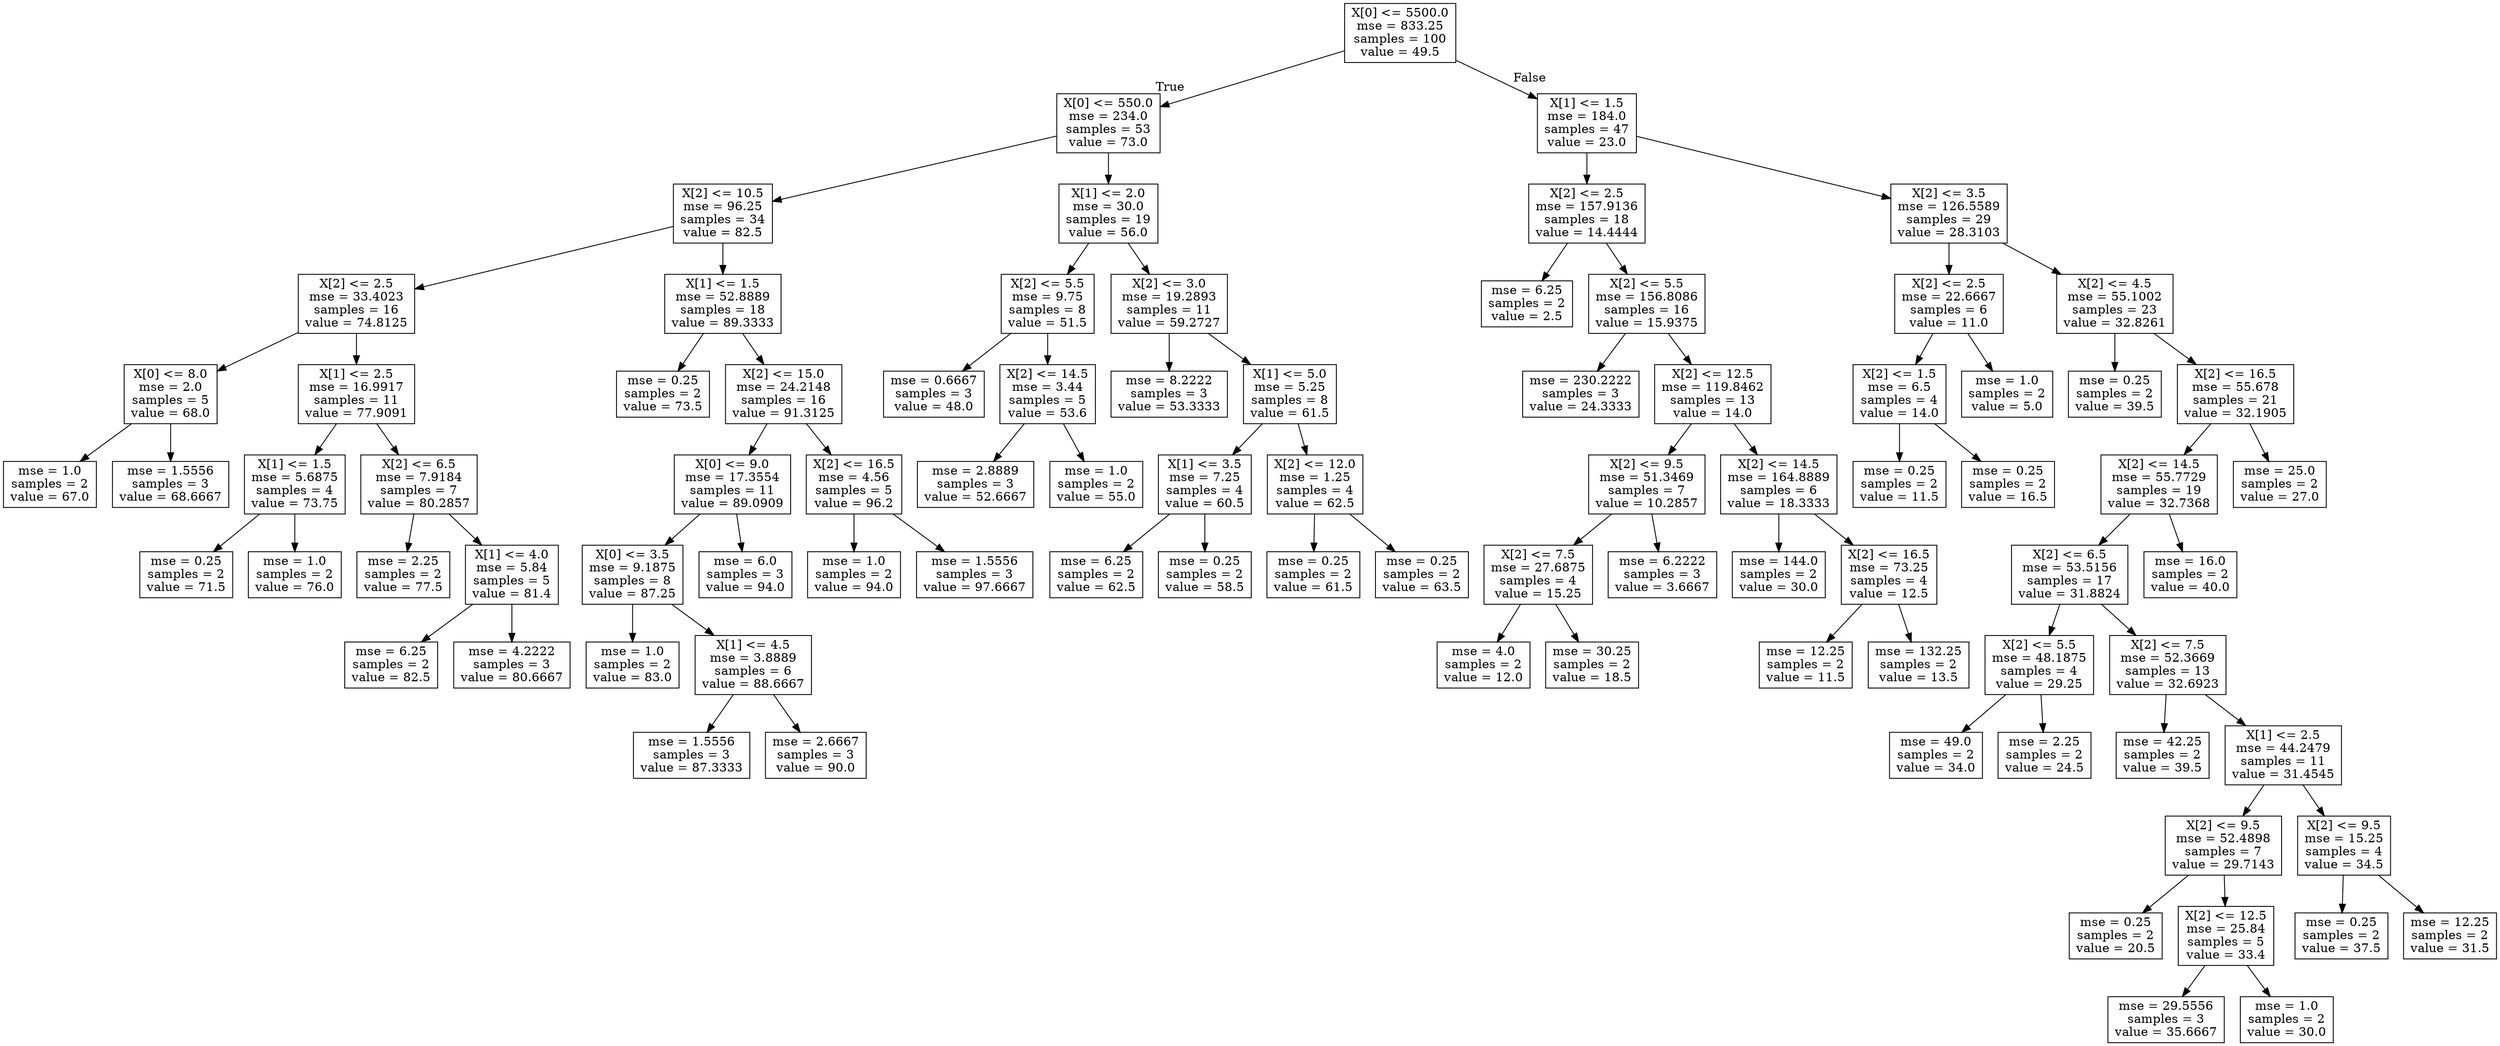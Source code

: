 digraph Tree {
node [shape=box] ;
0 [label="X[0] <= 5500.0\nmse = 833.25\nsamples = 100\nvalue = 49.5"] ;
1 [label="X[0] <= 550.0\nmse = 234.0\nsamples = 53\nvalue = 73.0"] ;
0 -> 1 [labeldistance=2.5, labelangle=45, headlabel="True"] ;
2 [label="X[2] <= 10.5\nmse = 96.25\nsamples = 34\nvalue = 82.5"] ;
1 -> 2 ;
3 [label="X[2] <= 2.5\nmse = 33.4023\nsamples = 16\nvalue = 74.8125"] ;
2 -> 3 ;
4 [label="X[0] <= 8.0\nmse = 2.0\nsamples = 5\nvalue = 68.0"] ;
3 -> 4 ;
5 [label="mse = 1.0\nsamples = 2\nvalue = 67.0"] ;
4 -> 5 ;
6 [label="mse = 1.5556\nsamples = 3\nvalue = 68.6667"] ;
4 -> 6 ;
7 [label="X[1] <= 2.5\nmse = 16.9917\nsamples = 11\nvalue = 77.9091"] ;
3 -> 7 ;
8 [label="X[1] <= 1.5\nmse = 5.6875\nsamples = 4\nvalue = 73.75"] ;
7 -> 8 ;
9 [label="mse = 0.25\nsamples = 2\nvalue = 71.5"] ;
8 -> 9 ;
10 [label="mse = 1.0\nsamples = 2\nvalue = 76.0"] ;
8 -> 10 ;
11 [label="X[2] <= 6.5\nmse = 7.9184\nsamples = 7\nvalue = 80.2857"] ;
7 -> 11 ;
12 [label="mse = 2.25\nsamples = 2\nvalue = 77.5"] ;
11 -> 12 ;
13 [label="X[1] <= 4.0\nmse = 5.84\nsamples = 5\nvalue = 81.4"] ;
11 -> 13 ;
14 [label="mse = 6.25\nsamples = 2\nvalue = 82.5"] ;
13 -> 14 ;
15 [label="mse = 4.2222\nsamples = 3\nvalue = 80.6667"] ;
13 -> 15 ;
16 [label="X[1] <= 1.5\nmse = 52.8889\nsamples = 18\nvalue = 89.3333"] ;
2 -> 16 ;
17 [label="mse = 0.25\nsamples = 2\nvalue = 73.5"] ;
16 -> 17 ;
18 [label="X[2] <= 15.0\nmse = 24.2148\nsamples = 16\nvalue = 91.3125"] ;
16 -> 18 ;
19 [label="X[0] <= 9.0\nmse = 17.3554\nsamples = 11\nvalue = 89.0909"] ;
18 -> 19 ;
20 [label="X[0] <= 3.5\nmse = 9.1875\nsamples = 8\nvalue = 87.25"] ;
19 -> 20 ;
21 [label="mse = 1.0\nsamples = 2\nvalue = 83.0"] ;
20 -> 21 ;
22 [label="X[1] <= 4.5\nmse = 3.8889\nsamples = 6\nvalue = 88.6667"] ;
20 -> 22 ;
23 [label="mse = 1.5556\nsamples = 3\nvalue = 87.3333"] ;
22 -> 23 ;
24 [label="mse = 2.6667\nsamples = 3\nvalue = 90.0"] ;
22 -> 24 ;
25 [label="mse = 6.0\nsamples = 3\nvalue = 94.0"] ;
19 -> 25 ;
26 [label="X[2] <= 16.5\nmse = 4.56\nsamples = 5\nvalue = 96.2"] ;
18 -> 26 ;
27 [label="mse = 1.0\nsamples = 2\nvalue = 94.0"] ;
26 -> 27 ;
28 [label="mse = 1.5556\nsamples = 3\nvalue = 97.6667"] ;
26 -> 28 ;
29 [label="X[1] <= 2.0\nmse = 30.0\nsamples = 19\nvalue = 56.0"] ;
1 -> 29 ;
30 [label="X[2] <= 5.5\nmse = 9.75\nsamples = 8\nvalue = 51.5"] ;
29 -> 30 ;
31 [label="mse = 0.6667\nsamples = 3\nvalue = 48.0"] ;
30 -> 31 ;
32 [label="X[2] <= 14.5\nmse = 3.44\nsamples = 5\nvalue = 53.6"] ;
30 -> 32 ;
33 [label="mse = 2.8889\nsamples = 3\nvalue = 52.6667"] ;
32 -> 33 ;
34 [label="mse = 1.0\nsamples = 2\nvalue = 55.0"] ;
32 -> 34 ;
35 [label="X[2] <= 3.0\nmse = 19.2893\nsamples = 11\nvalue = 59.2727"] ;
29 -> 35 ;
36 [label="mse = 8.2222\nsamples = 3\nvalue = 53.3333"] ;
35 -> 36 ;
37 [label="X[1] <= 5.0\nmse = 5.25\nsamples = 8\nvalue = 61.5"] ;
35 -> 37 ;
38 [label="X[1] <= 3.5\nmse = 7.25\nsamples = 4\nvalue = 60.5"] ;
37 -> 38 ;
39 [label="mse = 6.25\nsamples = 2\nvalue = 62.5"] ;
38 -> 39 ;
40 [label="mse = 0.25\nsamples = 2\nvalue = 58.5"] ;
38 -> 40 ;
41 [label="X[2] <= 12.0\nmse = 1.25\nsamples = 4\nvalue = 62.5"] ;
37 -> 41 ;
42 [label="mse = 0.25\nsamples = 2\nvalue = 61.5"] ;
41 -> 42 ;
43 [label="mse = 0.25\nsamples = 2\nvalue = 63.5"] ;
41 -> 43 ;
44 [label="X[1] <= 1.5\nmse = 184.0\nsamples = 47\nvalue = 23.0"] ;
0 -> 44 [labeldistance=2.5, labelangle=-45, headlabel="False"] ;
45 [label="X[2] <= 2.5\nmse = 157.9136\nsamples = 18\nvalue = 14.4444"] ;
44 -> 45 ;
46 [label="mse = 6.25\nsamples = 2\nvalue = 2.5"] ;
45 -> 46 ;
47 [label="X[2] <= 5.5\nmse = 156.8086\nsamples = 16\nvalue = 15.9375"] ;
45 -> 47 ;
48 [label="mse = 230.2222\nsamples = 3\nvalue = 24.3333"] ;
47 -> 48 ;
49 [label="X[2] <= 12.5\nmse = 119.8462\nsamples = 13\nvalue = 14.0"] ;
47 -> 49 ;
50 [label="X[2] <= 9.5\nmse = 51.3469\nsamples = 7\nvalue = 10.2857"] ;
49 -> 50 ;
51 [label="X[2] <= 7.5\nmse = 27.6875\nsamples = 4\nvalue = 15.25"] ;
50 -> 51 ;
52 [label="mse = 4.0\nsamples = 2\nvalue = 12.0"] ;
51 -> 52 ;
53 [label="mse = 30.25\nsamples = 2\nvalue = 18.5"] ;
51 -> 53 ;
54 [label="mse = 6.2222\nsamples = 3\nvalue = 3.6667"] ;
50 -> 54 ;
55 [label="X[2] <= 14.5\nmse = 164.8889\nsamples = 6\nvalue = 18.3333"] ;
49 -> 55 ;
56 [label="mse = 144.0\nsamples = 2\nvalue = 30.0"] ;
55 -> 56 ;
57 [label="X[2] <= 16.5\nmse = 73.25\nsamples = 4\nvalue = 12.5"] ;
55 -> 57 ;
58 [label="mse = 12.25\nsamples = 2\nvalue = 11.5"] ;
57 -> 58 ;
59 [label="mse = 132.25\nsamples = 2\nvalue = 13.5"] ;
57 -> 59 ;
60 [label="X[2] <= 3.5\nmse = 126.5589\nsamples = 29\nvalue = 28.3103"] ;
44 -> 60 ;
61 [label="X[2] <= 2.5\nmse = 22.6667\nsamples = 6\nvalue = 11.0"] ;
60 -> 61 ;
62 [label="X[2] <= 1.5\nmse = 6.5\nsamples = 4\nvalue = 14.0"] ;
61 -> 62 ;
63 [label="mse = 0.25\nsamples = 2\nvalue = 11.5"] ;
62 -> 63 ;
64 [label="mse = 0.25\nsamples = 2\nvalue = 16.5"] ;
62 -> 64 ;
65 [label="mse = 1.0\nsamples = 2\nvalue = 5.0"] ;
61 -> 65 ;
66 [label="X[2] <= 4.5\nmse = 55.1002\nsamples = 23\nvalue = 32.8261"] ;
60 -> 66 ;
67 [label="mse = 0.25\nsamples = 2\nvalue = 39.5"] ;
66 -> 67 ;
68 [label="X[2] <= 16.5\nmse = 55.678\nsamples = 21\nvalue = 32.1905"] ;
66 -> 68 ;
69 [label="X[2] <= 14.5\nmse = 55.7729\nsamples = 19\nvalue = 32.7368"] ;
68 -> 69 ;
70 [label="X[2] <= 6.5\nmse = 53.5156\nsamples = 17\nvalue = 31.8824"] ;
69 -> 70 ;
71 [label="X[2] <= 5.5\nmse = 48.1875\nsamples = 4\nvalue = 29.25"] ;
70 -> 71 ;
72 [label="mse = 49.0\nsamples = 2\nvalue = 34.0"] ;
71 -> 72 ;
73 [label="mse = 2.25\nsamples = 2\nvalue = 24.5"] ;
71 -> 73 ;
74 [label="X[2] <= 7.5\nmse = 52.3669\nsamples = 13\nvalue = 32.6923"] ;
70 -> 74 ;
75 [label="mse = 42.25\nsamples = 2\nvalue = 39.5"] ;
74 -> 75 ;
76 [label="X[1] <= 2.5\nmse = 44.2479\nsamples = 11\nvalue = 31.4545"] ;
74 -> 76 ;
77 [label="X[2] <= 9.5\nmse = 52.4898\nsamples = 7\nvalue = 29.7143"] ;
76 -> 77 ;
78 [label="mse = 0.25\nsamples = 2\nvalue = 20.5"] ;
77 -> 78 ;
79 [label="X[2] <= 12.5\nmse = 25.84\nsamples = 5\nvalue = 33.4"] ;
77 -> 79 ;
80 [label="mse = 29.5556\nsamples = 3\nvalue = 35.6667"] ;
79 -> 80 ;
81 [label="mse = 1.0\nsamples = 2\nvalue = 30.0"] ;
79 -> 81 ;
82 [label="X[2] <= 9.5\nmse = 15.25\nsamples = 4\nvalue = 34.5"] ;
76 -> 82 ;
83 [label="mse = 0.25\nsamples = 2\nvalue = 37.5"] ;
82 -> 83 ;
84 [label="mse = 12.25\nsamples = 2\nvalue = 31.5"] ;
82 -> 84 ;
85 [label="mse = 16.0\nsamples = 2\nvalue = 40.0"] ;
69 -> 85 ;
86 [label="mse = 25.0\nsamples = 2\nvalue = 27.0"] ;
68 -> 86 ;
}